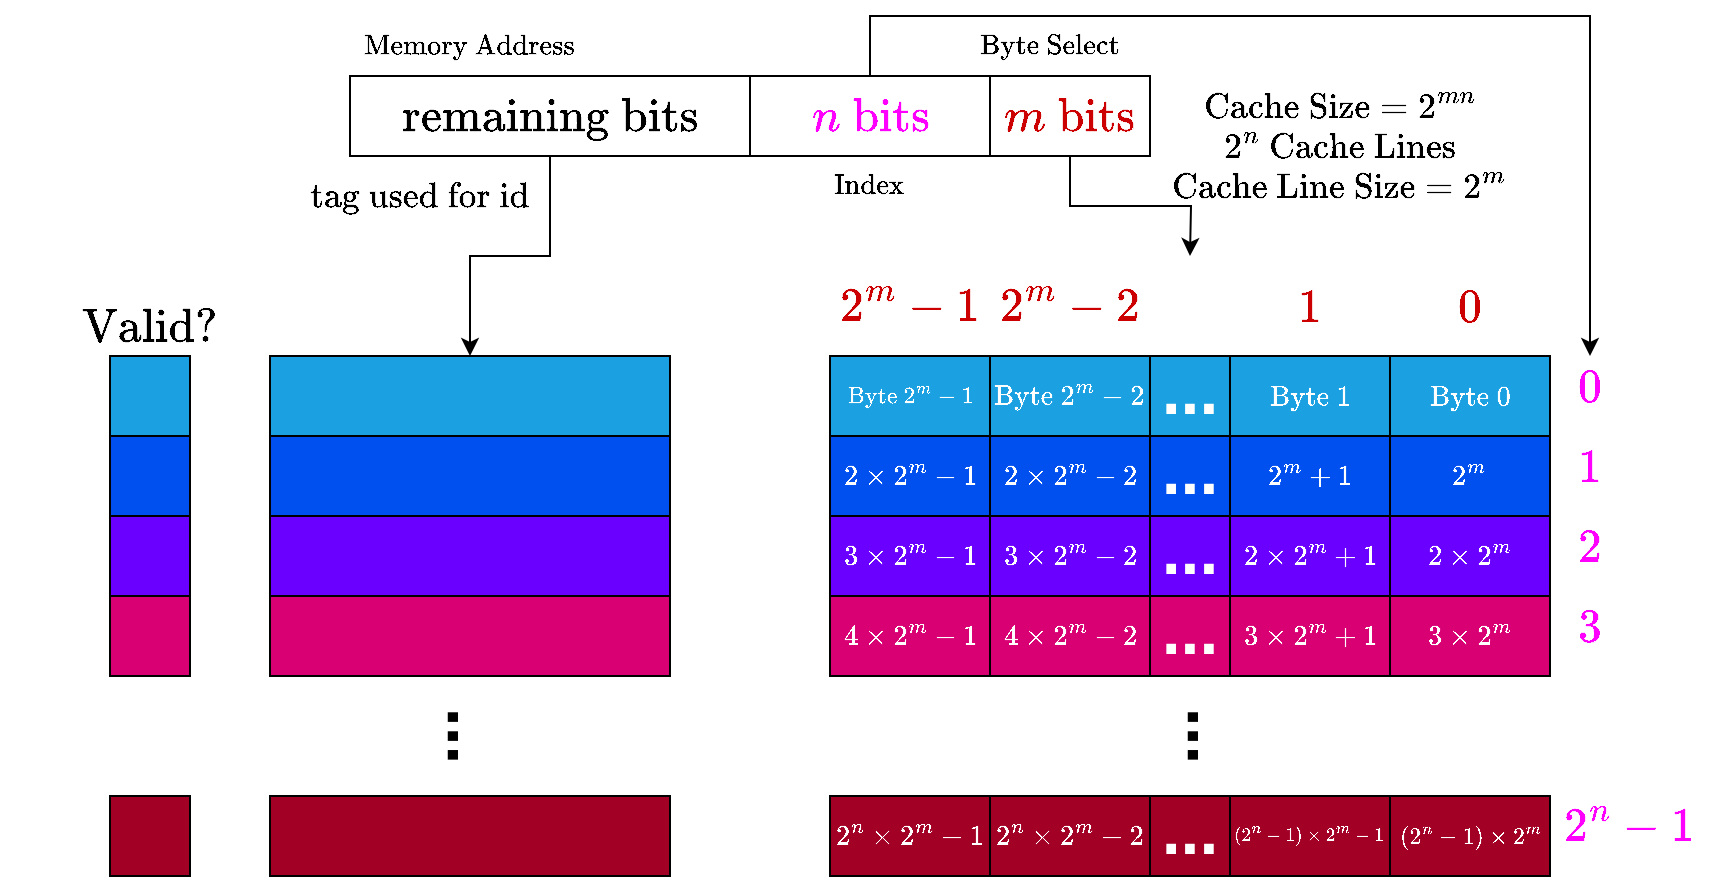 <mxfile version="20.3.0" type="device"><diagram id="C85qd8QcpZ9OzqzpM9Cu" name="Page-1"><mxGraphModel dx="1296" dy="1094" grid="1" gridSize="10" guides="1" tooltips="1" connect="1" arrows="1" fold="1" page="1" pageScale="1" pageWidth="827" pageHeight="1169" math="1" shadow="0"><root><mxCell id="0"/><mxCell id="1" parent="0"/><mxCell id="EBxz85fHVfytd8cWD_o2-1" value="" style="rounded=0;whiteSpace=wrap;html=1;fillColor=#1ba1e2;fontColor=#ffffff;strokeColor=#000000;" vertex="1" parent="1"><mxGeometry x="40" y="240" width="40" height="40" as="geometry"/></mxCell><mxCell id="EBxz85fHVfytd8cWD_o2-2" value="" style="rounded=0;whiteSpace=wrap;html=1;fillColor=#0050ef;fontColor=#ffffff;strokeColor=#000000;" vertex="1" parent="1"><mxGeometry x="40" y="280" width="40" height="40" as="geometry"/></mxCell><mxCell id="EBxz85fHVfytd8cWD_o2-3" value="" style="rounded=0;whiteSpace=wrap;html=1;fillColor=#6a00ff;fontColor=#ffffff;strokeColor=#000000;" vertex="1" parent="1"><mxGeometry x="40" y="320" width="40" height="40" as="geometry"/></mxCell><mxCell id="EBxz85fHVfytd8cWD_o2-4" value="" style="rounded=0;whiteSpace=wrap;html=1;fillColor=#d80073;fontColor=#ffffff;strokeColor=#000000;" vertex="1" parent="1"><mxGeometry x="40" y="360" width="40" height="40" as="geometry"/></mxCell><mxCell id="EBxz85fHVfytd8cWD_o2-5" value="" style="rounded=0;whiteSpace=wrap;html=1;fillColor=#a20025;fontColor=#ffffff;strokeColor=#000000;" vertex="1" parent="1"><mxGeometry x="40" y="460" width="40" height="40" as="geometry"/></mxCell><mxCell id="EBxz85fHVfytd8cWD_o2-6" value="" style="rounded=0;whiteSpace=wrap;html=1;fillColor=#1ba1e2;fontColor=#ffffff;strokeColor=#000000;" vertex="1" parent="1"><mxGeometry x="120" y="240" width="200" height="40" as="geometry"/></mxCell><mxCell id="EBxz85fHVfytd8cWD_o2-7" value="" style="rounded=0;whiteSpace=wrap;html=1;fillColor=#0050ef;fontColor=#ffffff;strokeColor=#000000;" vertex="1" parent="1"><mxGeometry x="120" y="280" width="200" height="40" as="geometry"/></mxCell><mxCell id="EBxz85fHVfytd8cWD_o2-8" value="" style="rounded=0;whiteSpace=wrap;html=1;fillColor=#6a00ff;fontColor=#ffffff;strokeColor=#000000;" vertex="1" parent="1"><mxGeometry x="120" y="320" width="200" height="40" as="geometry"/></mxCell><mxCell id="EBxz85fHVfytd8cWD_o2-9" value="" style="rounded=0;whiteSpace=wrap;html=1;fillColor=#d80073;fontColor=#ffffff;strokeColor=#000000;" vertex="1" parent="1"><mxGeometry x="120" y="360" width="200" height="40" as="geometry"/></mxCell><mxCell id="EBxz85fHVfytd8cWD_o2-10" value="" style="rounded=0;whiteSpace=wrap;html=1;fillColor=#a20025;fontColor=#ffffff;strokeColor=#000000;" vertex="1" parent="1"><mxGeometry x="120" y="460" width="200" height="40" as="geometry"/></mxCell><mxCell id="EBxz85fHVfytd8cWD_o2-11" value="$$\text{Byte }2^m - 1$$" style="rounded=0;whiteSpace=wrap;html=1;fillColor=#1ba1e2;fontColor=#ffffff;strokeColor=#000000;fontSize=10;" vertex="1" parent="1"><mxGeometry x="400" y="240" width="80" height="40" as="geometry"/></mxCell><mxCell id="EBxz85fHVfytd8cWD_o2-12" value="$$\text{Byte }2^m - 2$$" style="rounded=0;whiteSpace=wrap;html=1;fillColor=#1ba1e2;fontColor=#ffffff;strokeColor=#000000;" vertex="1" parent="1"><mxGeometry x="480" y="240" width="80" height="40" as="geometry"/></mxCell><mxCell id="EBxz85fHVfytd8cWD_o2-13" value="$$\text{Byte }1$$" style="rounded=0;whiteSpace=wrap;html=1;fillColor=#1ba1e2;fontColor=#ffffff;strokeColor=#000000;" vertex="1" parent="1"><mxGeometry x="600" y="240" width="80" height="40" as="geometry"/></mxCell><mxCell id="EBxz85fHVfytd8cWD_o2-14" value="$$\text{Byte }0$$" style="rounded=0;whiteSpace=wrap;html=1;fillColor=#1ba1e2;fontColor=#ffffff;strokeColor=#000000;" vertex="1" parent="1"><mxGeometry x="680" y="240" width="80" height="40" as="geometry"/></mxCell><mxCell id="EBxz85fHVfytd8cWD_o2-15" value="$$2 \times2^m - 1$$" style="rounded=0;whiteSpace=wrap;html=1;fillColor=#0050ef;fontColor=#ffffff;strokeColor=#000000;fontSize=12;" vertex="1" parent="1"><mxGeometry x="400" y="280" width="80" height="40" as="geometry"/></mxCell><mxCell id="EBxz85fHVfytd8cWD_o2-16" value="$$2 \times2^m - 2$$" style="rounded=0;whiteSpace=wrap;html=1;fillColor=#0050ef;fontColor=#ffffff;strokeColor=#000000;" vertex="1" parent="1"><mxGeometry x="480" y="280" width="80" height="40" as="geometry"/></mxCell><mxCell id="EBxz85fHVfytd8cWD_o2-17" value="$$2^m + 1$$" style="rounded=0;whiteSpace=wrap;html=1;fillColor=#0050ef;fontColor=#ffffff;strokeColor=#000000;" vertex="1" parent="1"><mxGeometry x="600" y="280" width="80" height="40" as="geometry"/></mxCell><mxCell id="EBxz85fHVfytd8cWD_o2-18" value="$$2^m$$" style="rounded=0;whiteSpace=wrap;html=1;fillColor=#0050ef;fontColor=#ffffff;strokeColor=#000000;" vertex="1" parent="1"><mxGeometry x="680" y="280" width="80" height="40" as="geometry"/></mxCell><mxCell id="EBxz85fHVfytd8cWD_o2-19" value="$$3 \times2^m - 1$$" style="rounded=0;whiteSpace=wrap;html=1;fillColor=#6a00ff;fontColor=#ffffff;strokeColor=#000000;" vertex="1" parent="1"><mxGeometry x="400" y="320" width="80" height="40" as="geometry"/></mxCell><mxCell id="EBxz85fHVfytd8cWD_o2-20" value="$$3 \times2^m - 2$$" style="rounded=0;whiteSpace=wrap;html=1;fillColor=#6a00ff;fontColor=#ffffff;strokeColor=#000000;" vertex="1" parent="1"><mxGeometry x="480" y="320" width="80" height="40" as="geometry"/></mxCell><mxCell id="EBxz85fHVfytd8cWD_o2-21" value="$$2 \times 2^m + 1$$" style="rounded=0;whiteSpace=wrap;html=1;fillColor=#6a00ff;fontColor=#ffffff;strokeColor=#000000;" vertex="1" parent="1"><mxGeometry x="600" y="320" width="80" height="40" as="geometry"/></mxCell><mxCell id="EBxz85fHVfytd8cWD_o2-22" value="$$2 \times 2^m$$" style="rounded=0;whiteSpace=wrap;html=1;fillColor=#6a00ff;fontColor=#ffffff;strokeColor=#000000;" vertex="1" parent="1"><mxGeometry x="680" y="320" width="80" height="40" as="geometry"/></mxCell><mxCell id="EBxz85fHVfytd8cWD_o2-23" value="$$4 \times2^m - 1$$" style="rounded=0;whiteSpace=wrap;html=1;fillColor=#d80073;fontColor=#ffffff;strokeColor=#000000;" vertex="1" parent="1"><mxGeometry x="400" y="360" width="80" height="40" as="geometry"/></mxCell><mxCell id="EBxz85fHVfytd8cWD_o2-24" value="$$4 \times2^m - 2$$" style="rounded=0;whiteSpace=wrap;html=1;fillColor=#d80073;fontColor=#ffffff;strokeColor=#000000;" vertex="1" parent="1"><mxGeometry x="480" y="360" width="80" height="40" as="geometry"/></mxCell><mxCell id="EBxz85fHVfytd8cWD_o2-25" value="$$3 \times 2^m + 1$$" style="rounded=0;whiteSpace=wrap;html=1;fillColor=#d80073;fontColor=#ffffff;strokeColor=#000000;" vertex="1" parent="1"><mxGeometry x="600" y="360" width="80" height="40" as="geometry"/></mxCell><mxCell id="EBxz85fHVfytd8cWD_o2-26" value="$$3 \times 2^m$$" style="rounded=0;whiteSpace=wrap;html=1;fillColor=#d80073;fontColor=#ffffff;strokeColor=#000000;" vertex="1" parent="1"><mxGeometry x="680" y="360" width="80" height="40" as="geometry"/></mxCell><mxCell id="EBxz85fHVfytd8cWD_o2-28" value="..." style="rounded=0;whiteSpace=wrap;html=1;fontStyle=1;fontSize=34;verticalAlign=bottom;fillColor=#1ba1e2;fontColor=#ffffff;strokeColor=#000000;" vertex="1" parent="1"><mxGeometry x="560" y="240" width="40" height="40" as="geometry"/></mxCell><mxCell id="EBxz85fHVfytd8cWD_o2-32" value="..." style="rounded=0;whiteSpace=wrap;html=1;fontStyle=1;fontSize=34;verticalAlign=bottom;fillColor=#0050ef;fontColor=#ffffff;strokeColor=#000000;" vertex="1" parent="1"><mxGeometry x="560" y="280" width="40" height="40" as="geometry"/></mxCell><mxCell id="EBxz85fHVfytd8cWD_o2-33" value="..." style="rounded=0;whiteSpace=wrap;html=1;fontStyle=1;fontSize=34;verticalAlign=bottom;fillColor=#6a00ff;fontColor=#ffffff;strokeColor=#000000;" vertex="1" parent="1"><mxGeometry x="560" y="320" width="40" height="40" as="geometry"/></mxCell><mxCell id="EBxz85fHVfytd8cWD_o2-34" value="..." style="rounded=0;whiteSpace=wrap;html=1;fontStyle=1;fontSize=34;verticalAlign=bottom;fillColor=#d80073;fontColor=#ffffff;strokeColor=#000000;" vertex="1" parent="1"><mxGeometry x="560" y="360" width="40" height="40" as="geometry"/></mxCell><mxCell id="EBxz85fHVfytd8cWD_o2-35" value="$$2^n \times 2^m - 1$$" style="rounded=0;whiteSpace=wrap;html=1;fillColor=#a20025;fontColor=#ffffff;strokeColor=#000000;" vertex="1" parent="1"><mxGeometry x="400" y="460" width="80" height="40" as="geometry"/></mxCell><mxCell id="EBxz85fHVfytd8cWD_o2-36" value="$$2^n \times 2^m - 2$$" style="rounded=0;whiteSpace=wrap;html=1;fillColor=#a20025;fontColor=#ffffff;strokeColor=#000000;" vertex="1" parent="1"><mxGeometry x="480" y="460" width="80" height="40" as="geometry"/></mxCell><mxCell id="EBxz85fHVfytd8cWD_o2-37" value="&lt;font style=&quot;font-size: 8px;&quot;&gt;$$(2^n - 1) \times 2^m - 1$$&lt;/font&gt;" style="rounded=0;whiteSpace=wrap;html=1;fillColor=#a20025;fontColor=#ffffff;strokeColor=#000000;" vertex="1" parent="1"><mxGeometry x="600" y="460" width="80" height="40" as="geometry"/></mxCell><mxCell id="EBxz85fHVfytd8cWD_o2-38" value="$$(2^n - 1) \times 2^m$$" style="rounded=0;whiteSpace=wrap;html=1;fillColor=#a20025;fontColor=#ffffff;strokeColor=#000000;fontSize=10;" vertex="1" parent="1"><mxGeometry x="680" y="460" width="80" height="40" as="geometry"/></mxCell><mxCell id="EBxz85fHVfytd8cWD_o2-39" value="..." style="rounded=0;whiteSpace=wrap;html=1;fontStyle=1;fontSize=34;verticalAlign=bottom;fillColor=#a20025;fontColor=#ffffff;strokeColor=#000000;" vertex="1" parent="1"><mxGeometry x="560" y="460" width="40" height="40" as="geometry"/></mxCell><mxCell id="EBxz85fHVfytd8cWD_o2-40" value="$$0$$" style="text;html=1;strokeColor=none;fillColor=none;align=center;verticalAlign=middle;whiteSpace=wrap;rounded=0;fontSize=20;fontColor=#FF00FF;" vertex="1" parent="1"><mxGeometry x="760" y="240" width="40" height="30" as="geometry"/></mxCell><mxCell id="EBxz85fHVfytd8cWD_o2-41" value="$$1$$" style="text;html=1;strokeColor=none;fillColor=none;align=center;verticalAlign=middle;whiteSpace=wrap;rounded=0;fontSize=20;fontColor=#FF00FF;" vertex="1" parent="1"><mxGeometry x="760" y="280" width="40" height="30" as="geometry"/></mxCell><mxCell id="EBxz85fHVfytd8cWD_o2-42" value="$$2$$" style="text;html=1;strokeColor=none;fillColor=none;align=center;verticalAlign=middle;whiteSpace=wrap;rounded=0;fontSize=20;fontColor=#FF00FF;" vertex="1" parent="1"><mxGeometry x="760" y="320" width="40" height="30" as="geometry"/></mxCell><mxCell id="EBxz85fHVfytd8cWD_o2-43" value="$$3$$" style="text;html=1;strokeColor=none;fillColor=none;align=center;verticalAlign=middle;whiteSpace=wrap;rounded=0;fontSize=20;fontColor=#FF00FF;" vertex="1" parent="1"><mxGeometry x="760" y="360" width="40" height="30" as="geometry"/></mxCell><mxCell id="EBxz85fHVfytd8cWD_o2-44" value="$$2^n - 1$$" style="text;html=1;strokeColor=none;fillColor=none;align=center;verticalAlign=middle;whiteSpace=wrap;rounded=0;fontSize=20;fontColor=#FF00FF;" vertex="1" parent="1"><mxGeometry x="760" y="460" width="80" height="30" as="geometry"/></mxCell><mxCell id="EBxz85fHVfytd8cWD_o2-45" value="&#10;&lt;span style=&quot;color: rgb(0, 0, 0); font-family: Helvetica; font-size: 34px; font-style: normal; font-variant-ligatures: normal; font-variant-caps: normal; font-weight: 700; letter-spacing: normal; orphans: 2; text-align: center; text-indent: 0px; text-transform: none; widows: 2; word-spacing: 0px; -webkit-text-stroke-width: 0px; text-decoration-thickness: initial; text-decoration-style: initial; text-decoration-color: initial; float: none; display: inline !important;&quot;&gt;...&lt;/span&gt;&#10;&#10;" style="text;html=1;strokeColor=none;fillColor=none;align=center;verticalAlign=middle;whiteSpace=wrap;rounded=0;fontSize=30;labelBackgroundColor=none;rotation=-90;" vertex="1" parent="1"><mxGeometry x="560" y="415" width="60" height="30" as="geometry"/></mxCell><mxCell id="EBxz85fHVfytd8cWD_o2-46" value="&#10;&lt;span style=&quot;color: rgb(0, 0, 0); font-family: Helvetica; font-size: 34px; font-style: normal; font-variant-ligatures: normal; font-variant-caps: normal; font-weight: 700; letter-spacing: normal; orphans: 2; text-align: center; text-indent: 0px; text-transform: none; widows: 2; word-spacing: 0px; -webkit-text-stroke-width: 0px; text-decoration-thickness: initial; text-decoration-style: initial; text-decoration-color: initial; float: none; display: inline !important;&quot;&gt;...&lt;/span&gt;&#10;&#10;" style="text;html=1;strokeColor=none;fillColor=none;align=center;verticalAlign=middle;whiteSpace=wrap;rounded=0;fontSize=30;labelBackgroundColor=none;rotation=-90;" vertex="1" parent="1"><mxGeometry x="190" y="415" width="60" height="30" as="geometry"/></mxCell><mxCell id="EBxz85fHVfytd8cWD_o2-50" style="edgeStyle=orthogonalEdgeStyle;rounded=0;orthogonalLoop=1;jettySize=auto;html=1;exitX=0.5;exitY=1;exitDx=0;exitDy=0;entryX=0.5;entryY=0;entryDx=0;entryDy=0;fontSize=20;" edge="1" parent="1" source="EBxz85fHVfytd8cWD_o2-47" target="EBxz85fHVfytd8cWD_o2-6"><mxGeometry relative="1" as="geometry"/></mxCell><mxCell id="EBxz85fHVfytd8cWD_o2-47" value="$$\text{remaining bits}$$" style="rounded=0;whiteSpace=wrap;html=1;labelBackgroundColor=none;fontSize=20;" vertex="1" parent="1"><mxGeometry x="160" y="100" width="200" height="40" as="geometry"/></mxCell><mxCell id="EBxz85fHVfytd8cWD_o2-51" style="edgeStyle=orthogonalEdgeStyle;rounded=0;orthogonalLoop=1;jettySize=auto;html=1;exitX=0.5;exitY=0;exitDx=0;exitDy=0;entryX=0.5;entryY=0;entryDx=0;entryDy=0;fontSize=20;" edge="1" parent="1" source="EBxz85fHVfytd8cWD_o2-48" target="EBxz85fHVfytd8cWD_o2-40"><mxGeometry relative="1" as="geometry"><Array as="points"><mxPoint x="420" y="70"/><mxPoint x="780" y="70"/></Array></mxGeometry></mxCell><mxCell id="EBxz85fHVfytd8cWD_o2-48" value="$$n \text{ bits}$$" style="rounded=0;whiteSpace=wrap;html=1;labelBackgroundColor=none;fontSize=20;fontColor=#FF00FF;" vertex="1" parent="1"><mxGeometry x="360" y="100" width="120" height="40" as="geometry"/></mxCell><mxCell id="EBxz85fHVfytd8cWD_o2-49" value="$$5 \text{ bits}$$" style="rounded=0;whiteSpace=wrap;html=1;labelBackgroundColor=none;fontSize=20;" vertex="1" parent="1"><mxGeometry x="480" y="100" width="80" height="40" as="geometry"/></mxCell><mxCell id="EBxz85fHVfytd8cWD_o2-53" value="$$\text{Cache Line Size} = 2^m$$" style="text;html=1;strokeColor=none;fillColor=none;align=center;verticalAlign=middle;whiteSpace=wrap;rounded=0;labelBackgroundColor=none;fontSize=15;" vertex="1" parent="1"><mxGeometry x="600" y="140" width="110" height="30" as="geometry"/></mxCell><mxCell id="EBxz85fHVfytd8cWD_o2-55" value="$$\text{tag used for id}$$" style="text;html=1;strokeColor=none;fillColor=none;align=center;verticalAlign=middle;whiteSpace=wrap;rounded=0;labelBackgroundColor=none;fontSize=15;" vertex="1" parent="1"><mxGeometry x="120" y="150" width="150" height="20" as="geometry"/></mxCell><mxCell id="EBxz85fHVfytd8cWD_o2-56" value="$$\text{Valid?}$$" style="text;html=1;strokeColor=none;fillColor=none;align=center;verticalAlign=middle;whiteSpace=wrap;rounded=0;labelBackgroundColor=none;fontSize=20;" vertex="1" parent="1"><mxGeometry x="40" y="210" width="40" height="30" as="geometry"/></mxCell><mxCell id="EBxz85fHVfytd8cWD_o2-57" value="$$0$$" style="text;html=1;strokeColor=none;fillColor=none;align=center;verticalAlign=middle;whiteSpace=wrap;rounded=0;fontSize=20;fontColor=#CC0000;" vertex="1" parent="1"><mxGeometry x="700" y="200" width="40" height="30" as="geometry"/></mxCell><mxCell id="EBxz85fHVfytd8cWD_o2-58" value="$$1$$" style="text;html=1;strokeColor=none;fillColor=none;align=center;verticalAlign=middle;whiteSpace=wrap;rounded=0;fontSize=20;fontColor=#CC0000;" vertex="1" parent="1"><mxGeometry x="620" y="200" width="40" height="30" as="geometry"/></mxCell><mxCell id="EBxz85fHVfytd8cWD_o2-59" value="$$2^m - 1$$" style="text;html=1;strokeColor=none;fillColor=none;align=center;verticalAlign=middle;whiteSpace=wrap;rounded=0;fontSize=20;fontColor=#CC0000;" vertex="1" parent="1"><mxGeometry x="420" y="200" width="40" height="30" as="geometry"/></mxCell><mxCell id="EBxz85fHVfytd8cWD_o2-60" value="$$2^m - 2$$" style="text;html=1;strokeColor=none;fillColor=none;align=center;verticalAlign=middle;whiteSpace=wrap;rounded=0;fontSize=20;fontColor=#CC0000;" vertex="1" parent="1"><mxGeometry x="500" y="200" width="40" height="30" as="geometry"/></mxCell><mxCell id="EBxz85fHVfytd8cWD_o2-62" style="edgeStyle=orthogonalEdgeStyle;rounded=0;orthogonalLoop=1;jettySize=auto;html=1;exitX=0.5;exitY=1;exitDx=0;exitDy=0;fontSize=15;fontColor=#CC0000;" edge="1" parent="1" source="EBxz85fHVfytd8cWD_o2-61"><mxGeometry relative="1" as="geometry"><mxPoint x="580" y="190" as="targetPoint"/></mxGeometry></mxCell><mxCell id="EBxz85fHVfytd8cWD_o2-61" value="$$m \text{ bits}$$" style="rounded=0;whiteSpace=wrap;html=1;labelBackgroundColor=none;fontSize=20;fontColor=#CC0000;" vertex="1" parent="1"><mxGeometry x="480" y="100" width="80" height="40" as="geometry"/></mxCell><mxCell id="EBxz85fHVfytd8cWD_o2-89" value="$$2^n \text{ Cache Lines}$$" style="text;html=1;strokeColor=none;fillColor=none;align=center;verticalAlign=middle;whiteSpace=wrap;rounded=0;labelBackgroundColor=none;fontSize=15;" vertex="1" parent="1"><mxGeometry x="600" y="120" width="110" height="30" as="geometry"/></mxCell><mxCell id="EBxz85fHVfytd8cWD_o2-90" value="$$\text{Cache Size} = 2^{mn}$$" style="text;html=1;strokeColor=none;fillColor=none;align=center;verticalAlign=middle;whiteSpace=wrap;rounded=0;labelBackgroundColor=none;fontSize=15;" vertex="1" parent="1"><mxGeometry x="600" y="100" width="110" height="30" as="geometry"/></mxCell><mxCell id="EBxz85fHVfytd8cWD_o2-93" value="$$\text{Memory Address}$$" style="text;html=1;strokeColor=none;fillColor=none;align=center;verticalAlign=middle;whiteSpace=wrap;rounded=0;labelBackgroundColor=none;fontSize=12;fontColor=#000000;" vertex="1" parent="1"><mxGeometry x="160" y="70" width="120" height="30" as="geometry"/></mxCell><mxCell id="EBxz85fHVfytd8cWD_o2-94" value="$$\text{Index}$$" style="text;html=1;strokeColor=none;fillColor=none;align=center;verticalAlign=middle;whiteSpace=wrap;rounded=0;labelBackgroundColor=none;fontSize=12;fontColor=#000000;" vertex="1" parent="1"><mxGeometry x="360" y="140" width="120" height="30" as="geometry"/></mxCell><mxCell id="EBxz85fHVfytd8cWD_o2-95" value="$$\text{Byte Select}$$" style="text;html=1;strokeColor=none;fillColor=none;align=center;verticalAlign=middle;whiteSpace=wrap;rounded=0;labelBackgroundColor=none;fontSize=12;fontColor=#000000;" vertex="1" parent="1"><mxGeometry x="450" y="70" width="120" height="30" as="geometry"/></mxCell></root></mxGraphModel></diagram></mxfile>